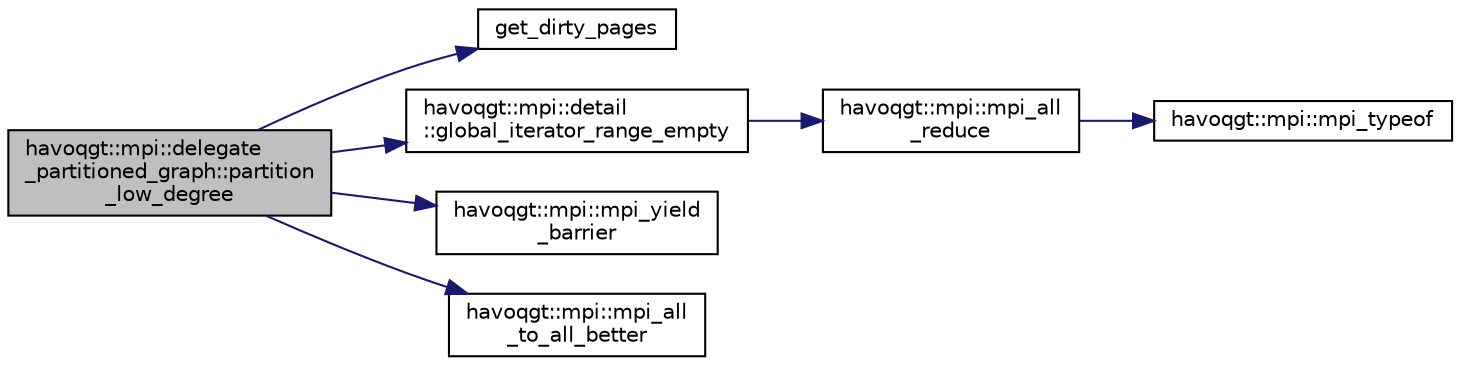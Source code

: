 digraph "havoqgt::mpi::delegate_partitioned_graph::partition_low_degree"
{
  edge [fontname="Helvetica",fontsize="10",labelfontname="Helvetica",labelfontsize="10"];
  node [fontname="Helvetica",fontsize="10",shape=record];
  rankdir="LR";
  Node1 [label="havoqgt::mpi::delegate\l_partitioned_graph::partition\l_low_degree",height=0.2,width=0.4,color="black", fillcolor="grey75", style="filled", fontcolor="black"];
  Node1 -> Node2 [color="midnightblue",fontsize="10",style="solid",fontname="Helvetica"];
  Node2 [label="get_dirty_pages",height=0.2,width=0.4,color="black", fillcolor="white", style="filled",URL="$cache__utilities_8hpp.html#ab84207f059504235e8759cc261bd9f24"];
  Node1 -> Node3 [color="midnightblue",fontsize="10",style="solid",fontname="Helvetica"];
  Node3 [label="havoqgt::mpi::detail\l::global_iterator_range_empty",height=0.2,width=0.4,color="black", fillcolor="white", style="filled",URL="$namespacehavoqgt_1_1mpi_1_1detail.html#a45f3fc47781d84643fd40bbe78429aef"];
  Node3 -> Node4 [color="midnightblue",fontsize="10",style="solid",fontname="Helvetica"];
  Node4 [label="havoqgt::mpi::mpi_all\l_reduce",height=0.2,width=0.4,color="black", fillcolor="white", style="filled",URL="$namespacehavoqgt_1_1mpi.html#affa92d59ec8849eb0e9882c4e2f53576"];
  Node4 -> Node5 [color="midnightblue",fontsize="10",style="solid",fontname="Helvetica"];
  Node5 [label="havoqgt::mpi::mpi_typeof",height=0.2,width=0.4,color="black", fillcolor="white", style="filled",URL="$namespacehavoqgt_1_1mpi.html#aabf02ed62a89a1d57ec2a3905a238ac3"];
  Node1 -> Node6 [color="midnightblue",fontsize="10",style="solid",fontname="Helvetica"];
  Node6 [label="havoqgt::mpi::mpi_yield\l_barrier",height=0.2,width=0.4,color="black", fillcolor="white", style="filled",URL="$namespacehavoqgt_1_1mpi.html#a7c00fa0b2a6cb0d502c85088ae7bf5ef"];
  Node1 -> Node7 [color="midnightblue",fontsize="10",style="solid",fontname="Helvetica"];
  Node7 [label="havoqgt::mpi::mpi_all\l_to_all_better",height=0.2,width=0.4,color="black", fillcolor="white", style="filled",URL="$namespacehavoqgt_1_1mpi.html#a99fff01db5b2af9909613c77900fefd5"];
}
